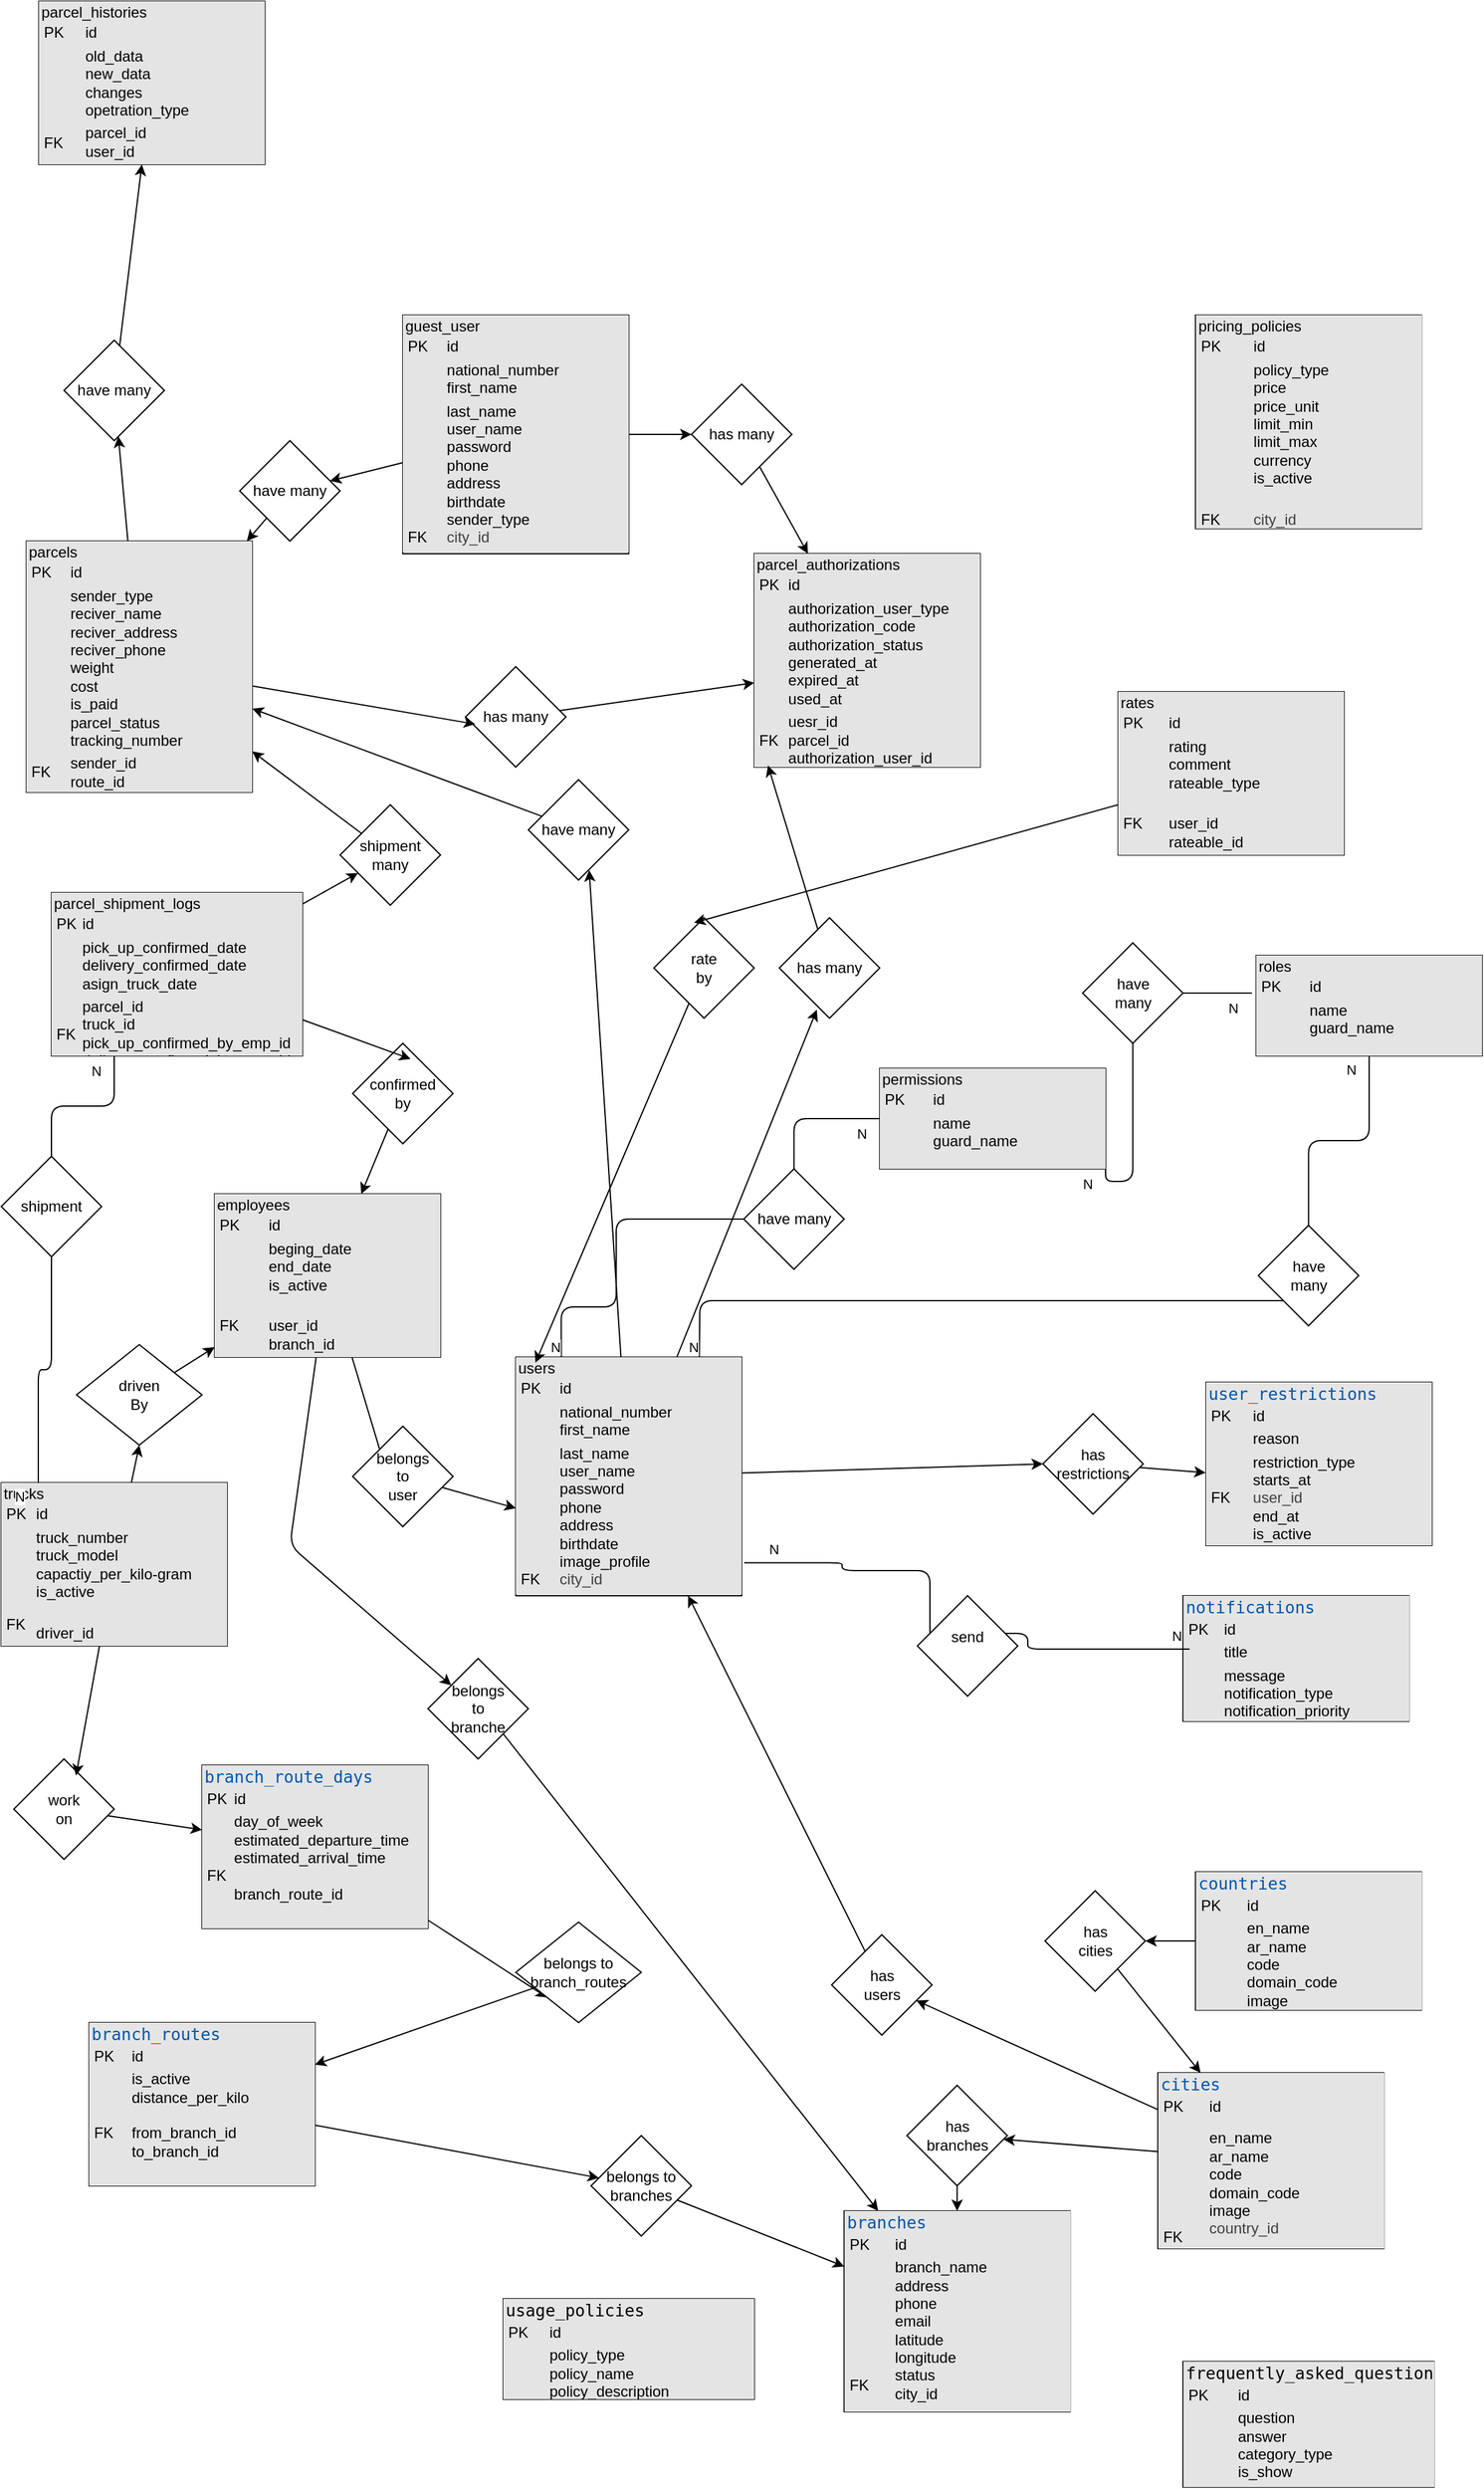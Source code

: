 <mxfile>
    <diagram id="hhFSmfaqC5UD3m9N-PZh" name="Page-1">
        <mxGraphModel dx="4063" dy="1609" grid="1" gridSize="10" guides="1" tooltips="1" connect="1" arrows="1" fold="1" page="1" pageScale="1" pageWidth="1200" pageHeight="1100" math="0" shadow="0">
            <root>
                <mxCell id="0"/>
                <mxCell id="1" parent="0"/>
                <mxCell id="9" style="edgeStyle=none;html=1;entryX=0;entryY=0.5;entryDx=0;entryDy=0;" edge="1" parent="1" source="7" target="8">
                    <mxGeometry relative="1" as="geometry"/>
                </mxCell>
                <mxCell id="7" value="&lt;div style=&quot;box-sizing: border-box; width: 100%; background: rgb(228, 228, 228); padding: 2px;&quot;&gt;users&lt;table style=&quot;background-color: transparent; font-size: 1em; width: 100%;&quot; cellpadding=&quot;2&quot; cellspacing=&quot;0&quot;&gt;&lt;tbody&gt;&lt;tr&gt;&lt;td&gt;PK&lt;/td&gt;&lt;td&gt;id&lt;/td&gt;&lt;/tr&gt;&lt;tr&gt;&lt;td&gt;&lt;br&gt;&lt;/td&gt;&lt;td&gt;national_number&lt;br&gt;first_name&lt;br&gt;&lt;/td&gt;&lt;/tr&gt;&lt;tr&gt;&lt;td&gt;&lt;br&gt;&lt;br&gt;&lt;br&gt;&lt;br&gt;&lt;br&gt;&lt;br&gt;&lt;br&gt;FK&lt;/td&gt;&lt;td&gt;last_name&lt;br&gt;user_name&lt;br&gt;password&lt;br&gt;phone&lt;br&gt;address&lt;br&gt;birthdate&lt;br&gt;image_profile&lt;br&gt;&lt;span style=&quot;color: rgb(63, 63, 63);&quot;&gt;city_id&lt;/span&gt;&lt;br&gt;&lt;/td&gt;&lt;/tr&gt;&lt;/tbody&gt;&lt;/table&gt;&lt;/div&gt;" style="verticalAlign=top;align=left;overflow=fill;html=1;whiteSpace=wrap;" vertex="1" parent="1">
                    <mxGeometry x="-790" y="1130" width="180" height="190" as="geometry"/>
                </mxCell>
                <mxCell id="8" value="has restrictions" style="rhombus;whiteSpace=wrap;html=1;" vertex="1" parent="1">
                    <mxGeometry x="-370" y="1175" width="80" height="80" as="geometry"/>
                </mxCell>
                <mxCell id="10" value="&lt;div style=&quot;box-sizing: border-box; width: 100%; background: rgb(228, 228, 228); padding: 2px;&quot;&gt;&lt;span style=&quot;color: rgb(0, 85, 170); font-family: monospace; font-size: 13.12px; background-color: rgb(229, 229, 229);&quot;&gt;user_restrictions&lt;/span&gt;&lt;br&gt;&lt;table style=&quot;background-color: transparent; font-size: 1em; width: 100%;&quot; cellpadding=&quot;2&quot; cellspacing=&quot;0&quot;&gt;&lt;tbody&gt;&lt;tr&gt;&lt;td&gt;PK&lt;/td&gt;&lt;td&gt;id&lt;/td&gt;&lt;/tr&gt;&lt;tr&gt;&lt;td&gt;&lt;br&gt;&lt;/td&gt;&lt;td&gt;reason&lt;/td&gt;&lt;/tr&gt;&lt;tr&gt;&lt;td&gt;FK&lt;/td&gt;&lt;td&gt;restriction_type&lt;br&gt;starts_at&lt;br&gt;&lt;span style=&quot;color: rgb(63, 63, 63);&quot;&gt;user_id&lt;/span&gt;&lt;br&gt;end_at&lt;br&gt;is_active&lt;br&gt;&lt;/td&gt;&lt;/tr&gt;&lt;/tbody&gt;&lt;/table&gt;&lt;/div&gt;" style="verticalAlign=top;align=left;overflow=fill;html=1;whiteSpace=wrap;" vertex="1" parent="1">
                    <mxGeometry x="-240" y="1150" width="180" height="130" as="geometry"/>
                </mxCell>
                <mxCell id="11" style="edgeStyle=none;html=1;entryX=-0.002;entryY=0.554;entryDx=0;entryDy=0;entryPerimeter=0;" edge="1" parent="1" source="8" target="10">
                    <mxGeometry relative="1" as="geometry"/>
                </mxCell>
                <mxCell id="15" style="edgeStyle=none;html=1;entryX=1;entryY=0.5;entryDx=0;entryDy=0;" edge="1" parent="1" source="12" target="14">
                    <mxGeometry relative="1" as="geometry"/>
                </mxCell>
                <mxCell id="12" value="&lt;div style=&quot;box-sizing: border-box; width: 100%; background: rgb(228, 228, 228); padding: 2px;&quot;&gt;&lt;span style=&quot;color: rgb(0, 85, 170); font-family: monospace; font-size: 13.12px; background-color: rgb(229, 229, 229);&quot;&gt;countries&lt;/span&gt;&lt;br&gt;&lt;table style=&quot;background-color: transparent; font-size: 1em; width: 100%;&quot; cellpadding=&quot;2&quot; cellspacing=&quot;0&quot;&gt;&lt;tbody&gt;&lt;tr&gt;&lt;td&gt;PK&lt;/td&gt;&lt;td&gt;id&lt;/td&gt;&lt;/tr&gt;&lt;tr&gt;&lt;td&gt;&lt;br&gt;&lt;/td&gt;&lt;td&gt;en_name&lt;br&gt;ar_name&lt;br&gt;code&lt;br&gt;domain_code&lt;br&gt;image&lt;/td&gt;&lt;/tr&gt;&lt;tr&gt;&lt;td&gt;&lt;br&gt;&lt;/td&gt;&lt;td&gt;&lt;br&gt;&lt;/td&gt;&lt;/tr&gt;&lt;/tbody&gt;&lt;/table&gt;&lt;/div&gt;" style="verticalAlign=top;align=left;overflow=fill;html=1;whiteSpace=wrap;" vertex="1" parent="1">
                    <mxGeometry x="-248.33" y="1540" width="180" height="110" as="geometry"/>
                </mxCell>
                <mxCell id="20" style="edgeStyle=none;html=1;" edge="1" parent="1" source="13" target="18">
                    <mxGeometry relative="1" as="geometry"/>
                </mxCell>
                <mxCell id="24" style="edgeStyle=none;html=1;" edge="1" parent="1" source="13" target="23">
                    <mxGeometry relative="1" as="geometry"/>
                </mxCell>
                <mxCell id="13" value="&lt;div style=&quot;box-sizing: border-box; width: 100%; background: rgb(228, 228, 228); padding: 2px;&quot;&gt;&lt;span style=&quot;color: rgb(0, 85, 170); font-family: monospace; font-size: 13.12px; background-color: rgb(229, 229, 229);&quot;&gt;cities&lt;/span&gt;&lt;br&gt;&lt;table style=&quot;background-color: transparent; font-size: 1em; width: 100%;&quot; cellpadding=&quot;2&quot; cellspacing=&quot;0&quot;&gt;&lt;tbody&gt;&lt;tr&gt;&lt;td&gt;PK&lt;/td&gt;&lt;td&gt;id&lt;/td&gt;&lt;/tr&gt;&lt;tr&gt;&lt;td&gt;&lt;br&gt;&lt;br&gt;&lt;br&gt;&lt;br&gt;&lt;br&gt;&lt;br&gt;FK&lt;/td&gt;&lt;td&gt;en_name&lt;br&gt;ar_name&lt;br&gt;code&lt;br&gt;domain_code&lt;br&gt;image&lt;br&gt;&lt;span style=&quot;color: rgb(63, 63, 63);&quot;&gt;country_id&lt;/span&gt;&lt;br&gt;&lt;/td&gt;&lt;/tr&gt;&lt;tr&gt;&lt;td&gt;&lt;br&gt;&lt;/td&gt;&lt;td&gt;&lt;br&gt;&lt;/td&gt;&lt;/tr&gt;&lt;/tbody&gt;&lt;/table&gt;&lt;/div&gt;" style="verticalAlign=top;align=left;overflow=fill;html=1;whiteSpace=wrap;" vertex="1" parent="1">
                    <mxGeometry x="-278.33" y="1700" width="180" height="140" as="geometry"/>
                </mxCell>
                <mxCell id="16" style="edgeStyle=none;html=1;" edge="1" parent="1" source="14" target="13">
                    <mxGeometry relative="1" as="geometry"/>
                </mxCell>
                <mxCell id="14" value="has&lt;div&gt;cities&lt;/div&gt;" style="rhombus;whiteSpace=wrap;html=1;" vertex="1" parent="1">
                    <mxGeometry x="-368.33" y="1555" width="80" height="80" as="geometry"/>
                </mxCell>
                <mxCell id="19" style="edgeStyle=none;html=1;" edge="1" parent="1" source="18" target="7">
                    <mxGeometry relative="1" as="geometry"/>
                </mxCell>
                <mxCell id="18" value="has&lt;div&gt;users&lt;/div&gt;" style="rhombus;whiteSpace=wrap;html=1;" vertex="1" parent="1">
                    <mxGeometry x="-538.33" y="1590" width="80" height="80" as="geometry"/>
                </mxCell>
                <mxCell id="22" value="&lt;div style=&quot;box-sizing: border-box; width: 100%; background: rgb(228, 228, 228); padding: 2px;&quot;&gt;&lt;font face=&quot;monospace&quot; color=&quot;#0055aa&quot;&gt;&lt;span style=&quot;font-size: 13.12px; background-color: rgb(229, 229, 229);&quot;&gt;branches&lt;/span&gt;&lt;/font&gt;&lt;br&gt;&lt;table style=&quot;background-color: transparent; font-size: 1em; width: 100%;&quot; cellpadding=&quot;2&quot; cellspacing=&quot;0&quot;&gt;&lt;tbody&gt;&lt;tr&gt;&lt;td&gt;PK&lt;/td&gt;&lt;td&gt;id&lt;/td&gt;&lt;/tr&gt;&lt;tr&gt;&lt;td&gt;&lt;br&gt;&lt;br&gt;&lt;br&gt;&lt;br&gt;&lt;br&gt;&lt;br&gt;FK&lt;/td&gt;&lt;td&gt;branch_name&lt;br&gt;address&lt;br&gt;phone&lt;br&gt;email&lt;br&gt;latitude&lt;br&gt;longitude&lt;br&gt;status&lt;br&gt;city_id&lt;/td&gt;&lt;/tr&gt;&lt;tr&gt;&lt;td&gt;&lt;br&gt;&lt;/td&gt;&lt;td&gt;&lt;br&gt;&lt;/td&gt;&lt;/tr&gt;&lt;/tbody&gt;&lt;/table&gt;&lt;/div&gt;" style="verticalAlign=top;align=left;overflow=fill;html=1;whiteSpace=wrap;" vertex="1" parent="1">
                    <mxGeometry x="-528.33" y="1810" width="180" height="160" as="geometry"/>
                </mxCell>
                <mxCell id="26" style="edgeStyle=none;html=1;entryX=0.5;entryY=0;entryDx=0;entryDy=0;" edge="1" parent="1" source="23" target="22">
                    <mxGeometry relative="1" as="geometry"/>
                </mxCell>
                <mxCell id="23" value="has&lt;div&gt;branches&lt;/div&gt;" style="rhombus;whiteSpace=wrap;html=1;" vertex="1" parent="1">
                    <mxGeometry x="-478.33" y="1710" width="80" height="80" as="geometry"/>
                </mxCell>
                <mxCell id="31" style="edgeStyle=none;html=1;" edge="1" parent="1" source="27" target="28">
                    <mxGeometry relative="1" as="geometry"/>
                </mxCell>
                <mxCell id="27" value="&lt;div style=&quot;box-sizing: border-box; width: 100%; background: rgb(228, 228, 228); padding: 2px;&quot;&gt;&lt;font face=&quot;monospace&quot; color=&quot;#0055aa&quot;&gt;&lt;span style=&quot;font-size: 13.12px; background-color: rgb(229, 229, 229);&quot;&gt;branch_routes&lt;/span&gt;&lt;/font&gt;&lt;br&gt;&lt;table style=&quot;background-color: transparent; font-size: 1em; width: 100%;&quot; cellpadding=&quot;2&quot; cellspacing=&quot;0&quot;&gt;&lt;tbody&gt;&lt;tr&gt;&lt;td&gt;PK&lt;/td&gt;&lt;td&gt;id&lt;/td&gt;&lt;/tr&gt;&lt;tr&gt;&lt;td&gt;&lt;br&gt;&lt;br&gt;FK&lt;/td&gt;&lt;td&gt;is_active&lt;br&gt;distance_per_kilo&lt;br&gt;&lt;br&gt;from_branch_id&lt;br&gt;to_branch_id&lt;/td&gt;&lt;/tr&gt;&lt;tr&gt;&lt;td&gt;&lt;br&gt;&lt;/td&gt;&lt;td&gt;&lt;br&gt;&lt;/td&gt;&lt;/tr&gt;&lt;/tbody&gt;&lt;/table&gt;&lt;/div&gt;" style="verticalAlign=top;align=left;overflow=fill;html=1;whiteSpace=wrap;" vertex="1" parent="1">
                    <mxGeometry x="-1130" y="1660" width="180" height="130" as="geometry"/>
                </mxCell>
                <mxCell id="32" style="edgeStyle=none;html=1;" edge="1" parent="1" source="28" target="22">
                    <mxGeometry relative="1" as="geometry">
                        <mxPoint x="-672" y="2007" as="sourcePoint"/>
                    </mxGeometry>
                </mxCell>
                <mxCell id="28" value="&lt;div&gt;belongs to&lt;/div&gt;&lt;div&gt;branches&lt;/div&gt;" style="rhombus;whiteSpace=wrap;html=1;" vertex="1" parent="1">
                    <mxGeometry x="-730" y="1750" width="80" height="80" as="geometry"/>
                </mxCell>
                <mxCell id="35" style="edgeStyle=none;html=1;entryX=0;entryY=1;entryDx=0;entryDy=0;" edge="1" parent="1" source="33" target="34">
                    <mxGeometry relative="1" as="geometry"/>
                </mxCell>
                <mxCell id="33" value="&lt;div style=&quot;box-sizing: border-box; width: 100%; background: rgb(228, 228, 228); padding: 2px;&quot;&gt;&lt;font face=&quot;monospace&quot; color=&quot;#0055aa&quot;&gt;&lt;span style=&quot;font-size: 13.12px; background-color: rgb(229, 229, 229);&quot;&gt;branch_route_days&lt;/span&gt;&lt;/font&gt;&lt;br&gt;&lt;table style=&quot;background-color: transparent; font-size: 1em; width: 100%;&quot; cellpadding=&quot;2&quot; cellspacing=&quot;0&quot;&gt;&lt;tbody&gt;&lt;tr&gt;&lt;td&gt;PK&lt;/td&gt;&lt;td&gt;id&lt;/td&gt;&lt;/tr&gt;&lt;tr&gt;&lt;td&gt;&lt;br&gt;&lt;br&gt;FK&lt;/td&gt;&lt;td&gt;day_of_week&lt;br&gt;estimated_departure_time&lt;br&gt;estimated_arrival_time&lt;br&gt;&lt;br&gt;branch_route_id&lt;/td&gt;&lt;/tr&gt;&lt;tr&gt;&lt;td&gt;&lt;br&gt;&lt;/td&gt;&lt;td&gt;&lt;br&gt;&lt;/td&gt;&lt;/tr&gt;&lt;/tbody&gt;&lt;/table&gt;&lt;/div&gt;" style="verticalAlign=top;align=left;overflow=fill;html=1;whiteSpace=wrap;" vertex="1" parent="1">
                    <mxGeometry x="-1040" y="1455" width="180" height="130" as="geometry"/>
                </mxCell>
                <mxCell id="36" style="edgeStyle=none;html=1;" edge="1" parent="1" source="34" target="27">
                    <mxGeometry relative="1" as="geometry"/>
                </mxCell>
                <mxCell id="34" value="&lt;div&gt;belongs to&lt;/div&gt;&lt;div&gt;branch_routes&lt;/div&gt;" style="rhombus;whiteSpace=wrap;html=1;" vertex="1" parent="1">
                    <mxGeometry x="-790" y="1580" width="100" height="80" as="geometry"/>
                </mxCell>
                <mxCell id="39" style="edgeStyle=none;html=1;entryX=0.5;entryY=1;entryDx=0;entryDy=0;" edge="1" parent="1" source="37" target="38">
                    <mxGeometry relative="1" as="geometry"/>
                </mxCell>
                <mxCell id="42" style="edgeStyle=none;html=1;" edge="1" parent="1" source="37" target="41">
                    <mxGeometry relative="1" as="geometry">
                        <Array as="points">
                            <mxPoint x="-970" y="1280"/>
                        </Array>
                    </mxGeometry>
                </mxCell>
                <mxCell id="37" value="&lt;div style=&quot;box-sizing: border-box; width: 100%; background: rgb(228, 228, 228); padding: 2px;&quot;&gt;employees&lt;table style=&quot;background-color: transparent; font-size: 1em; width: 100%;&quot; cellpadding=&quot;2&quot; cellspacing=&quot;0&quot;&gt;&lt;tbody&gt;&lt;tr&gt;&lt;td&gt;PK&lt;/td&gt;&lt;td&gt;id&lt;/td&gt;&lt;/tr&gt;&lt;tr&gt;&lt;td&gt;&lt;br&gt;&lt;/td&gt;&lt;td&gt;beging_date&lt;br&gt;end_date&lt;br&gt;is_active&lt;/td&gt;&lt;/tr&gt;&lt;tr&gt;&lt;td&gt;FK&lt;/td&gt;&lt;td&gt;&lt;br&gt;user_id&lt;br&gt;branch_id&lt;/td&gt;&lt;/tr&gt;&lt;/tbody&gt;&lt;/table&gt;&lt;/div&gt;" style="verticalAlign=top;align=left;overflow=fill;html=1;whiteSpace=wrap;" vertex="1" parent="1">
                    <mxGeometry x="-1030" y="1000" width="180" height="130" as="geometry"/>
                </mxCell>
                <mxCell id="38" value="belongs&lt;div&gt;to&lt;/div&gt;&lt;div&gt;user&lt;/div&gt;" style="rhombus;whiteSpace=wrap;html=1;" vertex="1" parent="1">
                    <mxGeometry x="-920" y="1185" width="80" height="80" as="geometry"/>
                </mxCell>
                <mxCell id="40" style="edgeStyle=none;html=1;entryX=0;entryY=0.633;entryDx=0;entryDy=0;entryPerimeter=0;" edge="1" parent="1" source="38" target="7">
                    <mxGeometry relative="1" as="geometry"/>
                </mxCell>
                <mxCell id="43" style="edgeStyle=none;html=1;exitX=1;exitY=1;exitDx=0;exitDy=0;" edge="1" parent="1" source="41" target="22">
                    <mxGeometry relative="1" as="geometry"/>
                </mxCell>
                <mxCell id="41" value="belongs&lt;div&gt;to&lt;/div&gt;&lt;div&gt;branche&lt;/div&gt;" style="rhombus;whiteSpace=wrap;html=1;" vertex="1" parent="1">
                    <mxGeometry x="-860" y="1370" width="80" height="80" as="geometry"/>
                </mxCell>
                <mxCell id="44" value="&lt;div style=&quot;box-sizing: border-box; width: 100%; background: rgb(228, 228, 228); padding: 2px;&quot;&gt;&lt;font face=&quot;monospace&quot;&gt;&lt;span style=&quot;font-size: 13.12px; background-color: rgb(229, 229, 229);&quot;&gt;frequently_asked_question&lt;/span&gt;&lt;/font&gt;&lt;br&gt;&lt;table style=&quot;background-color: transparent; font-size: 1em; width: 100%;&quot; cellpadding=&quot;2&quot; cellspacing=&quot;0&quot;&gt;&lt;tbody&gt;&lt;tr&gt;&lt;td&gt;PK&lt;/td&gt;&lt;td&gt;id&lt;/td&gt;&lt;/tr&gt;&lt;tr&gt;&lt;td&gt;&lt;br&gt;&lt;br&gt;&lt;/td&gt;&lt;td&gt;question&lt;br&gt;answer&lt;br&gt;category_type&lt;br&gt;is_show&lt;/td&gt;&lt;/tr&gt;&lt;tr&gt;&lt;td&gt;&lt;br&gt;&lt;/td&gt;&lt;td&gt;&lt;br&gt;&lt;/td&gt;&lt;/tr&gt;&lt;/tbody&gt;&lt;/table&gt;&lt;/div&gt;" style="verticalAlign=top;align=left;overflow=fill;html=1;whiteSpace=wrap;" vertex="1" parent="1">
                    <mxGeometry x="-258.33" y="1930" width="200" height="100" as="geometry"/>
                </mxCell>
                <mxCell id="111" style="edgeStyle=none;html=1;" edge="1" parent="1" source="46" target="110">
                    <mxGeometry relative="1" as="geometry"/>
                </mxCell>
                <mxCell id="46" value="&lt;div style=&quot;box-sizing: border-box; width: 100%; background: rgb(228, 228, 228); padding: 2px;&quot;&gt;parcels&lt;br&gt;&lt;table style=&quot;background-color: transparent; font-size: 1em; width: 100%;&quot; cellpadding=&quot;2&quot; cellspacing=&quot;0&quot;&gt;&lt;tbody&gt;&lt;tr&gt;&lt;td&gt;PK&lt;/td&gt;&lt;td&gt;id&lt;br&gt;&lt;/td&gt;&lt;/tr&gt;&lt;tr&gt;&lt;td&gt;&lt;br&gt;&lt;/td&gt;&lt;td&gt;sender_type&lt;br&gt;reciver_name&lt;br&gt;reciver_address&lt;br&gt;reciver_phone&lt;br&gt;weight&lt;br&gt;cost&lt;br&gt;is_paid&lt;br&gt;parcel_status&lt;br&gt;tracking_number&lt;/td&gt;&lt;/tr&gt;&lt;tr&gt;&lt;td&gt;FK&lt;/td&gt;&lt;td&gt;sender_id&lt;br&gt;route_id&lt;/td&gt;&lt;/tr&gt;&lt;/tbody&gt;&lt;/table&gt;&lt;/div&gt;" style="verticalAlign=top;align=left;overflow=fill;html=1;whiteSpace=wrap;" vertex="1" parent="1">
                    <mxGeometry x="-1180" y="480" width="180" height="200" as="geometry"/>
                </mxCell>
                <mxCell id="47" value="&lt;div style=&quot;box-sizing: border-box; width: 100%; background: rgb(228, 228, 228); padding: 2px;&quot;&gt;permissions&lt;br&gt;&lt;table style=&quot;background-color: transparent; font-size: 1em; width: 100%;&quot; cellpadding=&quot;2&quot; cellspacing=&quot;0&quot;&gt;&lt;tbody&gt;&lt;tr&gt;&lt;td&gt;PK&lt;/td&gt;&lt;td&gt;id&lt;/td&gt;&lt;/tr&gt;&lt;tr&gt;&lt;td&gt;&lt;br&gt;&lt;/td&gt;&lt;td&gt;name&lt;br&gt;guard_name&lt;/td&gt;&lt;/tr&gt;&lt;tr&gt;&lt;td&gt;&lt;br&gt;&lt;/td&gt;&lt;td&gt;&lt;br&gt;&lt;/td&gt;&lt;/tr&gt;&lt;/tbody&gt;&lt;/table&gt;&lt;/div&gt;" style="verticalAlign=top;align=left;overflow=fill;html=1;whiteSpace=wrap;" vertex="1" parent="1">
                    <mxGeometry x="-500" y="900" width="180" height="80" as="geometry"/>
                </mxCell>
                <mxCell id="48" value="&lt;div style=&quot;box-sizing: border-box; width: 100%; background: rgb(228, 228, 228); padding: 2px;&quot;&gt;roles&lt;br&gt;&lt;table style=&quot;background-color: transparent; font-size: 1em; width: 100%;&quot; cellpadding=&quot;2&quot; cellspacing=&quot;0&quot;&gt;&lt;tbody&gt;&lt;tr&gt;&lt;td&gt;PK&lt;/td&gt;&lt;td&gt;id&lt;/td&gt;&lt;/tr&gt;&lt;tr&gt;&lt;td&gt;&lt;br&gt;&lt;/td&gt;&lt;td&gt;name&lt;br&gt;guard_name&lt;/td&gt;&lt;/tr&gt;&lt;tr&gt;&lt;td&gt;&lt;br&gt;&lt;/td&gt;&lt;td&gt;&lt;br&gt;&lt;/td&gt;&lt;/tr&gt;&lt;/tbody&gt;&lt;/table&gt;&lt;/div&gt;" style="verticalAlign=top;align=left;overflow=fill;html=1;whiteSpace=wrap;" vertex="1" parent="1">
                    <mxGeometry x="-200" y="810" width="180" height="80" as="geometry"/>
                </mxCell>
                <mxCell id="49" value="have many" style="rhombus;whiteSpace=wrap;html=1;" vertex="1" parent="1">
                    <mxGeometry x="-608.33" y="980" width="80" height="80" as="geometry"/>
                </mxCell>
                <mxCell id="58" value="" style="endArrow=none;html=1;edgeStyle=orthogonalEdgeStyle;entryX=0;entryY=0;entryDx=0;entryDy=0;" edge="1" parent="1" source="49">
                    <mxGeometry relative="1" as="geometry">
                        <mxPoint x="-789.94" y="976.8" as="sourcePoint"/>
                        <mxPoint x="-753.78" y="1130" as="targetPoint"/>
                        <Array as="points">
                            <mxPoint x="-710" y="1090"/>
                            <mxPoint x="-754" y="1090"/>
                        </Array>
                    </mxGeometry>
                </mxCell>
                <mxCell id="60" value="N" style="edgeLabel;resizable=0;html=1;align=right;verticalAlign=bottom;" connectable="0" vertex="1" parent="58">
                    <mxGeometry x="1" relative="1" as="geometry"/>
                </mxCell>
                <mxCell id="63" value="" style="endArrow=none;html=1;edgeStyle=orthogonalEdgeStyle;exitX=0.5;exitY=0;exitDx=0;exitDy=0;entryX=0;entryY=0.5;entryDx=0;entryDy=0;" edge="1" parent="1" source="49" target="47">
                    <mxGeometry relative="1" as="geometry">
                        <mxPoint x="-870.0" y="936.24" as="sourcePoint"/>
                        <mxPoint x="-696.779" y="840" as="targetPoint"/>
                    </mxGeometry>
                </mxCell>
                <mxCell id="64" value="N" style="edgeLabel;resizable=0;html=1;align=right;verticalAlign=bottom;" connectable="0" vertex="1" parent="63">
                    <mxGeometry x="1" relative="1" as="geometry">
                        <mxPoint x="-10" y="20" as="offset"/>
                    </mxGeometry>
                </mxCell>
                <mxCell id="65" value="have&lt;div&gt;many&lt;/div&gt;" style="rhombus;whiteSpace=wrap;html=1;" vertex="1" parent="1">
                    <mxGeometry x="-198.33" y="1025" width="80" height="80" as="geometry"/>
                </mxCell>
                <mxCell id="67" value="" style="endArrow=none;html=1;edgeStyle=orthogonalEdgeStyle;entryX=0;entryY=0;entryDx=0;entryDy=0;exitX=0;exitY=1;exitDx=0;exitDy=0;" edge="1" parent="1" source="65">
                    <mxGeometry relative="1" as="geometry">
                        <mxPoint x="-680" y="1010" as="sourcePoint"/>
                        <mxPoint x="-643.78" y="1130" as="targetPoint"/>
                    </mxGeometry>
                </mxCell>
                <mxCell id="68" value="N" style="edgeLabel;resizable=0;html=1;align=right;verticalAlign=bottom;" connectable="0" vertex="1" parent="67">
                    <mxGeometry x="1" relative="1" as="geometry"/>
                </mxCell>
                <mxCell id="69" value="" style="endArrow=none;html=1;edgeStyle=orthogonalEdgeStyle;entryX=0.5;entryY=1;entryDx=0;entryDy=0;" edge="1" parent="1" source="65" target="48">
                    <mxGeometry relative="1" as="geometry">
                        <mxPoint x="-156.5" y="976" as="sourcePoint"/>
                        <mxPoint x="-183.5" y="880" as="targetPoint"/>
                    </mxGeometry>
                </mxCell>
                <mxCell id="70" value="N" style="edgeLabel;resizable=0;html=1;align=right;verticalAlign=bottom;" connectable="0" vertex="1" parent="69">
                    <mxGeometry x="1" relative="1" as="geometry">
                        <mxPoint x="-10" y="20" as="offset"/>
                    </mxGeometry>
                </mxCell>
                <mxCell id="71" value="have&lt;div&gt;many&lt;/div&gt;" style="rhombus;whiteSpace=wrap;html=1;" vertex="1" parent="1">
                    <mxGeometry x="-338.33" y="800" width="80" height="80" as="geometry"/>
                </mxCell>
                <mxCell id="72" value="" style="endArrow=none;html=1;edgeStyle=orthogonalEdgeStyle;entryX=1;entryY=1;entryDx=0;entryDy=0;" edge="1" parent="1" source="71" target="47">
                    <mxGeometry relative="1" as="geometry">
                        <mxPoint x="-284.57" y="870" as="sourcePoint"/>
                        <mxPoint x="-435.39" y="922.32" as="targetPoint"/>
                    </mxGeometry>
                </mxCell>
                <mxCell id="73" value="N" style="edgeLabel;resizable=0;html=1;align=right;verticalAlign=bottom;" connectable="0" vertex="1" parent="72">
                    <mxGeometry x="1" relative="1" as="geometry">
                        <mxPoint x="-10" y="20" as="offset"/>
                    </mxGeometry>
                </mxCell>
                <mxCell id="74" value="" style="endArrow=none;html=1;edgeStyle=orthogonalEdgeStyle;entryX=-0.019;entryY=0.375;entryDx=0;entryDy=0;entryPerimeter=0;exitX=1;exitY=0.5;exitDx=0;exitDy=0;" edge="1" parent="1" source="71" target="48">
                    <mxGeometry relative="1" as="geometry">
                        <mxPoint x="-200" y="1010" as="sourcePoint"/>
                        <mxPoint x="-173.5" y="890" as="targetPoint"/>
                    </mxGeometry>
                </mxCell>
                <mxCell id="75" value="N" style="edgeLabel;resizable=0;html=1;align=right;verticalAlign=bottom;" connectable="0" vertex="1" parent="74">
                    <mxGeometry x="1" relative="1" as="geometry">
                        <mxPoint x="-10" y="20" as="offset"/>
                    </mxGeometry>
                </mxCell>
                <mxCell id="76" value="&lt;div style=&quot;box-sizing: border-box; width: 100%; background: rgb(228, 228, 228); padding: 2px;&quot;&gt;trucks&lt;table style=&quot;background-color: transparent; font-size: 1em; width: 100%;&quot; cellpadding=&quot;2&quot; cellspacing=&quot;0&quot;&gt;&lt;tbody&gt;&lt;tr&gt;&lt;td&gt;PK&lt;/td&gt;&lt;td&gt;id&lt;/td&gt;&lt;/tr&gt;&lt;tr&gt;&lt;td&gt;&lt;br&gt;&lt;/td&gt;&lt;td&gt;truck_number&lt;br&gt;truck_model&lt;br&gt;capactiy_per_kilo-gram&lt;br&gt;is_active&lt;/td&gt;&lt;/tr&gt;&lt;tr&gt;&lt;td&gt;FK&lt;/td&gt;&lt;td&gt;&lt;br&gt;driver_id&lt;/td&gt;&lt;/tr&gt;&lt;/tbody&gt;&lt;/table&gt;&lt;/div&gt;" style="verticalAlign=top;align=left;overflow=fill;html=1;whiteSpace=wrap;" vertex="1" parent="1">
                    <mxGeometry x="-1200" y="1230" width="180" height="130" as="geometry"/>
                </mxCell>
                <mxCell id="78" style="edgeStyle=none;html=1;" edge="1" parent="1" source="77" target="37">
                    <mxGeometry relative="1" as="geometry"/>
                </mxCell>
                <mxCell id="77" value="driven&lt;div&gt;By&lt;/div&gt;" style="rhombus;whiteSpace=wrap;html=1;" vertex="1" parent="1">
                    <mxGeometry x="-1140" y="1120" width="100" height="80" as="geometry"/>
                </mxCell>
                <mxCell id="79" style="edgeStyle=none;html=1;entryX=0.5;entryY=1;entryDx=0;entryDy=0;" edge="1" parent="1" source="76" target="77">
                    <mxGeometry relative="1" as="geometry"/>
                </mxCell>
                <mxCell id="80" value="&lt;div style=&quot;box-sizing: border-box; width: 100%; background: rgb(228, 228, 228); padding: 2px;&quot;&gt;&lt;font face=&quot;monospace&quot;&gt;&lt;span style=&quot;font-size: 13.12px; background-color: rgb(229, 229, 229);&quot;&gt;usage_policies&lt;/span&gt;&lt;/font&gt;&lt;br&gt;&lt;table style=&quot;background-color: transparent; font-size: 1em; width: 100%;&quot; cellpadding=&quot;2&quot; cellspacing=&quot;0&quot;&gt;&lt;tbody&gt;&lt;tr&gt;&lt;td&gt;PK&lt;/td&gt;&lt;td&gt;id&lt;/td&gt;&lt;/tr&gt;&lt;tr&gt;&lt;td&gt;&lt;br&gt;&lt;br&gt;&lt;/td&gt;&lt;td&gt;policy_type&lt;br&gt;policy_name&lt;br&gt;policy_description&lt;br&gt;&lt;/td&gt;&lt;/tr&gt;&lt;tr&gt;&lt;td&gt;&lt;br&gt;&lt;/td&gt;&lt;td&gt;&lt;br&gt;&lt;/td&gt;&lt;/tr&gt;&lt;/tbody&gt;&lt;/table&gt;&lt;/div&gt;" style="verticalAlign=top;align=left;overflow=fill;html=1;whiteSpace=wrap;" vertex="1" parent="1">
                    <mxGeometry x="-800" y="1880" width="200" height="80" as="geometry"/>
                </mxCell>
                <mxCell id="83" style="edgeStyle=none;html=1;" edge="1" parent="1" source="81" target="33">
                    <mxGeometry relative="1" as="geometry"/>
                </mxCell>
                <mxCell id="81" value="work&lt;div&gt;on&lt;/div&gt;" style="rhombus;whiteSpace=wrap;html=1;" vertex="1" parent="1">
                    <mxGeometry x="-1190" y="1450" width="80" height="80" as="geometry"/>
                </mxCell>
                <mxCell id="82" style="edgeStyle=none;html=1;entryX=0.62;entryY=0.165;entryDx=0;entryDy=0;entryPerimeter=0;" edge="1" parent="1" source="76" target="81">
                    <mxGeometry relative="1" as="geometry"/>
                </mxCell>
                <mxCell id="84" value="&lt;div style=&quot;box-sizing: border-box; width: 100%; background: rgb(228, 228, 228); padding: 2px;&quot;&gt;rates&lt;br&gt;&lt;table style=&quot;background-color: transparent; font-size: 1em; width: 100%;&quot; cellpadding=&quot;2&quot; cellspacing=&quot;0&quot;&gt;&lt;tbody&gt;&lt;tr&gt;&lt;td&gt;PK&lt;/td&gt;&lt;td&gt;id&lt;/td&gt;&lt;/tr&gt;&lt;tr&gt;&lt;td&gt;&lt;br&gt;&lt;/td&gt;&lt;td&gt;rating&lt;br&gt;comment&lt;br&gt;rateable_type&lt;/td&gt;&lt;/tr&gt;&lt;tr&gt;&lt;td&gt;FK&lt;/td&gt;&lt;td&gt;&lt;br&gt;user_id&lt;br&gt;rateable_id&lt;/td&gt;&lt;/tr&gt;&lt;/tbody&gt;&lt;/table&gt;&lt;/div&gt;" style="verticalAlign=top;align=left;overflow=fill;html=1;whiteSpace=wrap;" vertex="1" parent="1">
                    <mxGeometry x="-310" y="600" width="180" height="130" as="geometry"/>
                </mxCell>
                <mxCell id="85" value="rate&lt;div&gt;by&lt;/div&gt;" style="rhombus;whiteSpace=wrap;html=1;" vertex="1" parent="1">
                    <mxGeometry x="-680" y="780" width="80" height="80" as="geometry"/>
                </mxCell>
                <mxCell id="86" style="edgeStyle=none;html=1;entryX=0.401;entryY=0.049;entryDx=0;entryDy=0;entryPerimeter=0;" edge="1" parent="1" source="84" target="85">
                    <mxGeometry relative="1" as="geometry"/>
                </mxCell>
                <mxCell id="87" style="edgeStyle=none;html=1;entryX=0.087;entryY=0.023;entryDx=0;entryDy=0;entryPerimeter=0;" edge="1" parent="1" source="85" target="7">
                    <mxGeometry relative="1" as="geometry"/>
                </mxCell>
                <mxCell id="88" value="&lt;div style=&quot;box-sizing: border-box; width: 100%; background: rgb(228, 228, 228); padding: 2px;&quot;&gt;pricing_policies&lt;br&gt;&lt;table style=&quot;background-color: transparent; font-size: 1em; width: 100%;&quot; cellpadding=&quot;2&quot; cellspacing=&quot;0&quot;&gt;&lt;tbody&gt;&lt;tr&gt;&lt;td&gt;PK&lt;/td&gt;&lt;td&gt;id&lt;/td&gt;&lt;/tr&gt;&lt;tr&gt;&lt;td&gt;&lt;br&gt;&lt;/td&gt;&lt;td&gt;policy_type&lt;br&gt;price&lt;br&gt;price_unit&lt;br&gt;limit_min&lt;br&gt;limit_max&lt;br&gt;currency&lt;br&gt;is_active&lt;/td&gt;&lt;/tr&gt;&lt;tr&gt;&lt;td&gt;&lt;br&gt;FK&lt;/td&gt;&lt;td&gt;&lt;br&gt;&lt;span style=&quot;color: rgb(63, 63, 63);&quot;&gt;city_id&lt;/span&gt;&lt;br&gt;&lt;/td&gt;&lt;/tr&gt;&lt;/tbody&gt;&lt;/table&gt;&lt;/div&gt;" style="verticalAlign=top;align=left;overflow=fill;html=1;whiteSpace=wrap;" vertex="1" parent="1">
                    <mxGeometry x="-248.33" y="300" width="180" height="170" as="geometry"/>
                </mxCell>
                <mxCell id="89" value="&lt;div style=&quot;box-sizing: border-box; width: 100%; background: rgb(228, 228, 228); padding: 2px;&quot;&gt;&lt;font face=&quot;monospace&quot; color=&quot;#0055aa&quot;&gt;&lt;span style=&quot;font-size: 13.12px; background-color: rgb(229, 229, 229);&quot;&gt;notifications&lt;/span&gt;&lt;/font&gt;&lt;br&gt;&lt;table style=&quot;background-color: transparent; font-size: 1em; width: 100%;&quot; cellpadding=&quot;2&quot; cellspacing=&quot;0&quot;&gt;&lt;tbody&gt;&lt;tr&gt;&lt;td&gt;PK&lt;/td&gt;&lt;td&gt;id&lt;/td&gt;&lt;/tr&gt;&lt;tr&gt;&lt;td&gt;&lt;br&gt;&lt;/td&gt;&lt;td&gt;title&lt;/td&gt;&lt;/tr&gt;&lt;tr&gt;&lt;td&gt;&lt;br&gt;&lt;/td&gt;&lt;td&gt;message&lt;br&gt;notification_type&lt;br&gt;notification_priority&lt;/td&gt;&lt;/tr&gt;&lt;/tbody&gt;&lt;/table&gt;&lt;/div&gt;" style="verticalAlign=top;align=left;overflow=fill;html=1;whiteSpace=wrap;" vertex="1" parent="1">
                    <mxGeometry x="-258.33" y="1320" width="180" height="100" as="geometry"/>
                </mxCell>
                <mxCell id="91" value="send&lt;div&gt;&lt;br&gt;&lt;/div&gt;" style="rhombus;whiteSpace=wrap;html=1;" vertex="1" parent="1">
                    <mxGeometry x="-470" y="1320" width="80" height="80" as="geometry"/>
                </mxCell>
                <mxCell id="94" value="" style="endArrow=none;html=1;edgeStyle=orthogonalEdgeStyle;entryX=0.029;entryY=0.425;entryDx=0;entryDy=0;entryPerimeter=0;" edge="1" parent="1" source="91" target="89">
                    <mxGeometry relative="1" as="geometry">
                        <mxPoint x="-338.09" y="1375" as="sourcePoint"/>
                        <mxPoint x="-381.87" y="1455" as="targetPoint"/>
                        <Array as="points">
                            <mxPoint x="-382" y="1350"/>
                            <mxPoint x="-382" y="1362"/>
                        </Array>
                    </mxGeometry>
                </mxCell>
                <mxCell id="95" value="N" style="edgeLabel;resizable=0;html=1;align=right;verticalAlign=bottom;" connectable="0" vertex="1" parent="94">
                    <mxGeometry x="1" relative="1" as="geometry">
                        <mxPoint x="-6" y="-2" as="offset"/>
                    </mxGeometry>
                </mxCell>
                <mxCell id="96" value="" style="endArrow=none;html=1;edgeStyle=orthogonalEdgeStyle;entryX=1.011;entryY=0.862;entryDx=0;entryDy=0;entryPerimeter=0;exitX=0.125;exitY=0.375;exitDx=0;exitDy=0;exitPerimeter=0;" edge="1" parent="1" source="91" target="7">
                    <mxGeometry relative="1" as="geometry">
                        <mxPoint x="-570" y="1280" as="sourcePoint"/>
                        <mxPoint x="-423" y="1293" as="targetPoint"/>
                        <Array as="points">
                            <mxPoint x="-460" y="1300"/>
                            <mxPoint x="-530" y="1300"/>
                            <mxPoint x="-530" y="1294"/>
                        </Array>
                    </mxGeometry>
                </mxCell>
                <mxCell id="97" value="N" style="edgeLabel;resizable=0;html=1;align=right;verticalAlign=bottom;" connectable="0" vertex="1" parent="96">
                    <mxGeometry x="1" relative="1" as="geometry">
                        <mxPoint x="28" y="-2" as="offset"/>
                    </mxGeometry>
                </mxCell>
                <mxCell id="104" style="edgeStyle=none;html=1;" edge="1" parent="1" source="98" target="46">
                    <mxGeometry relative="1" as="geometry"/>
                </mxCell>
                <mxCell id="98" value="have many" style="rhombus;whiteSpace=wrap;html=1;" vertex="1" parent="1">
                    <mxGeometry x="-780" y="670" width="80" height="80" as="geometry"/>
                </mxCell>
                <mxCell id="103" style="edgeStyle=none;html=1;entryX=0.606;entryY=0.902;entryDx=0;entryDy=0;entryPerimeter=0;" edge="1" parent="1" source="7" target="98">
                    <mxGeometry relative="1" as="geometry"/>
                </mxCell>
                <mxCell id="107" style="edgeStyle=none;html=1;" edge="1" parent="1" source="105" target="106">
                    <mxGeometry relative="1" as="geometry"/>
                </mxCell>
                <mxCell id="122" style="edgeStyle=none;html=1;" edge="1" parent="1" source="105" target="123">
                    <mxGeometry relative="1" as="geometry">
                        <mxPoint x="-640" y="370" as="targetPoint"/>
                    </mxGeometry>
                </mxCell>
                <mxCell id="105" value="&lt;div style=&quot;box-sizing: border-box; width: 100%; background: rgb(228, 228, 228); padding: 2px;&quot;&gt;guest_user&lt;br&gt;&lt;table style=&quot;background-color: transparent; font-size: 1em; width: 100%;&quot; cellpadding=&quot;2&quot; cellspacing=&quot;0&quot;&gt;&lt;tbody&gt;&lt;tr&gt;&lt;td&gt;PK&lt;/td&gt;&lt;td&gt;id&lt;/td&gt;&lt;/tr&gt;&lt;tr&gt;&lt;td&gt;&lt;br&gt;&lt;/td&gt;&lt;td&gt;national_number&lt;br&gt;first_name&lt;br&gt;&lt;/td&gt;&lt;/tr&gt;&lt;tr&gt;&lt;td&gt;&lt;br&gt;&lt;br&gt;&lt;br&gt;&lt;br&gt;&lt;br&gt;&lt;br&gt;&lt;br&gt;FK&lt;/td&gt;&lt;td&gt;last_name&lt;br&gt;user_name&lt;br&gt;password&lt;br&gt;phone&lt;br&gt;address&lt;br&gt;birthdate&lt;br&gt;sender_type&lt;br&gt;&lt;span style=&quot;color: rgb(63, 63, 63);&quot;&gt;city_id&lt;/span&gt;&lt;br&gt;&lt;/td&gt;&lt;/tr&gt;&lt;/tbody&gt;&lt;/table&gt;&lt;/div&gt;" style="verticalAlign=top;align=left;overflow=fill;html=1;whiteSpace=wrap;" vertex="1" parent="1">
                    <mxGeometry x="-880" y="300" width="180" height="190" as="geometry"/>
                </mxCell>
                <mxCell id="108" style="edgeStyle=none;html=1;" edge="1" parent="1" source="106" target="46">
                    <mxGeometry relative="1" as="geometry"/>
                </mxCell>
                <mxCell id="106" value="have many" style="rhombus;whiteSpace=wrap;html=1;" vertex="1" parent="1">
                    <mxGeometry x="-1010" y="400" width="80" height="80" as="geometry"/>
                </mxCell>
                <mxCell id="109" value="&lt;div style=&quot;box-sizing: border-box; width: 100%; background: rgb(228, 228, 228); padding: 2px;&quot;&gt;parcel_histories&lt;br&gt;&lt;table style=&quot;background-color: transparent; font-size: 1em; width: 100%;&quot; cellpadding=&quot;2&quot; cellspacing=&quot;0&quot;&gt;&lt;tbody&gt;&lt;tr&gt;&lt;td&gt;PK&lt;/td&gt;&lt;td&gt;id&lt;br&gt;&lt;/td&gt;&lt;/tr&gt;&lt;tr&gt;&lt;td&gt;&lt;br&gt;&lt;/td&gt;&lt;td&gt;old_data&lt;br&gt;new_data&lt;br&gt;changes&lt;br&gt;opetration_type&lt;/td&gt;&lt;/tr&gt;&lt;tr&gt;&lt;td&gt;FK&lt;/td&gt;&lt;td&gt;parcel_id&lt;br&gt;user_id&lt;/td&gt;&lt;/tr&gt;&lt;/tbody&gt;&lt;/table&gt;&lt;/div&gt;" style="verticalAlign=top;align=left;overflow=fill;html=1;whiteSpace=wrap;" vertex="1" parent="1">
                    <mxGeometry x="-1170" y="50" width="180" height="130" as="geometry"/>
                </mxCell>
                <mxCell id="112" style="edgeStyle=none;html=1;" edge="1" parent="1" source="110" target="109">
                    <mxGeometry relative="1" as="geometry"/>
                </mxCell>
                <mxCell id="110" value="have many" style="rhombus;whiteSpace=wrap;html=1;" vertex="1" parent="1">
                    <mxGeometry x="-1150" y="320" width="80" height="80" as="geometry"/>
                </mxCell>
                <mxCell id="113" value="&lt;div style=&quot;box-sizing: border-box; width: 100%; background: rgb(228, 228, 228); padding: 2px;&quot;&gt;parcel_authorizations&lt;br&gt;&lt;table style=&quot;background-color: transparent; font-size: 1em; width: 100%;&quot; cellpadding=&quot;2&quot; cellspacing=&quot;0&quot;&gt;&lt;tbody&gt;&lt;tr&gt;&lt;td&gt;PK&lt;/td&gt;&lt;td&gt;id&lt;br&gt;&lt;/td&gt;&lt;/tr&gt;&lt;tr&gt;&lt;td&gt;&lt;br&gt;&lt;/td&gt;&lt;td&gt;authorization_user_type&lt;br&gt;authorization_code&lt;br&gt;authorization_status&lt;br&gt;generated_at&lt;br&gt;expired_at&lt;br&gt;used_at&lt;/td&gt;&lt;/tr&gt;&lt;tr&gt;&lt;td&gt;FK&lt;/td&gt;&lt;td&gt;uesr_id&lt;br&gt;parcel_id&lt;br&gt;authorization_user_id&lt;/td&gt;&lt;/tr&gt;&lt;/tbody&gt;&lt;/table&gt;&lt;/div&gt;" style="verticalAlign=top;align=left;overflow=fill;html=1;whiteSpace=wrap;" vertex="1" parent="1">
                    <mxGeometry x="-600" y="490" width="180" height="170" as="geometry"/>
                </mxCell>
                <mxCell id="116" value="has many" style="rhombus;whiteSpace=wrap;html=1;" vertex="1" parent="1">
                    <mxGeometry x="-830" y="580" width="80" height="80" as="geometry"/>
                </mxCell>
                <mxCell id="117" style="edgeStyle=none;html=1;entryX=0.095;entryY=0.572;entryDx=0;entryDy=0;entryPerimeter=0;" edge="1" parent="1" source="46" target="116">
                    <mxGeometry relative="1" as="geometry"/>
                </mxCell>
                <mxCell id="118" style="edgeStyle=none;html=1;entryX=0;entryY=0.605;entryDx=0;entryDy=0;entryPerimeter=0;" edge="1" parent="1" source="116" target="113">
                    <mxGeometry relative="1" as="geometry"/>
                </mxCell>
                <mxCell id="119" value="has many" style="rhombus;whiteSpace=wrap;html=1;" vertex="1" parent="1">
                    <mxGeometry x="-580" y="780" width="80" height="80" as="geometry"/>
                </mxCell>
                <mxCell id="120" style="edgeStyle=none;html=1;entryX=0.061;entryY=0.992;entryDx=0;entryDy=0;entryPerimeter=0;" edge="1" parent="1" source="119" target="113">
                    <mxGeometry relative="1" as="geometry"/>
                </mxCell>
                <mxCell id="121" style="edgeStyle=none;html=1;entryX=0.373;entryY=0.916;entryDx=0;entryDy=0;entryPerimeter=0;" edge="1" parent="1" source="7" target="119">
                    <mxGeometry relative="1" as="geometry"/>
                </mxCell>
                <mxCell id="124" style="edgeStyle=none;html=1;" edge="1" parent="1" source="123" target="113">
                    <mxGeometry relative="1" as="geometry"/>
                </mxCell>
                <mxCell id="123" value="has many" style="rhombus;whiteSpace=wrap;html=1;" vertex="1" parent="1">
                    <mxGeometry x="-650" y="355" width="80" height="80" as="geometry"/>
                </mxCell>
                <mxCell id="136" style="edgeStyle=none;html=1;" edge="1" parent="1" source="125" target="134">
                    <mxGeometry relative="1" as="geometry"/>
                </mxCell>
                <mxCell id="125" value="&lt;div style=&quot;box-sizing: border-box; width: 100%; background: rgb(228, 228, 228); padding: 2px;&quot;&gt;parcel_shipment_logs&lt;br&gt;&lt;table style=&quot;background-color: transparent; font-size: 1em; width: 100%;&quot; cellpadding=&quot;2&quot; cellspacing=&quot;0&quot;&gt;&lt;tbody&gt;&lt;tr&gt;&lt;td&gt;PK&lt;/td&gt;&lt;td&gt;id&lt;br&gt;&lt;/td&gt;&lt;/tr&gt;&lt;tr&gt;&lt;td&gt;&lt;br&gt;&lt;/td&gt;&lt;td&gt;pick_up_confirmed_date&lt;br&gt;delivery_confirmed_date&lt;br&gt;asign_truck_date&lt;/td&gt;&lt;/tr&gt;&lt;tr&gt;&lt;td&gt;FK&lt;/td&gt;&lt;td&gt;parcel_id&lt;br&gt;truck_id&lt;br&gt;pick_up_confirmed_by_emp_id&lt;br&gt;delivery_confirmed_by_emp_id&lt;br&gt;&lt;/td&gt;&lt;/tr&gt;&lt;/tbody&gt;&lt;/table&gt;&lt;/div&gt;" style="verticalAlign=top;align=left;overflow=fill;html=1;whiteSpace=wrap;" vertex="1" parent="1">
                    <mxGeometry x="-1160" y="760" width="200" height="130" as="geometry"/>
                </mxCell>
                <mxCell id="129" style="edgeStyle=none;html=1;" edge="1" parent="1" source="127" target="37">
                    <mxGeometry relative="1" as="geometry"/>
                </mxCell>
                <mxCell id="127" value="confirmed&lt;div&gt;by&lt;span style=&quot;font-family: monospace; font-size: 0px; text-align: start; text-wrap: nowrap; background-color: transparent;&quot;&gt;%3CmxGraphModel%3E%3Croot%3E%3CmxCell%20id%3D%220%22%2F%3E%3CmxCell%20id%3D%221%22%20parent%3D%220%22%2F%3E%3CmxCell%20id%3D%222%22%20value%3D%22have%20many%22%20style%3D%22rhombus%3BwhiteSpace%3Dwrap%3Bhtml%3D1%3B%22%20vertex%3D%221%22%20parent%3D%221%22%3E%3CmxGeometry%20x%3D%22-760%22%20y%3D%22410%22%20width%3D%2280%22%20height%3D%2280%22%20as%3D%22geometry%22%2F%3E%3C%2FmxCell%3E%3C%2Froot%3E%3C%2FmxGraphModel%3E&lt;/span&gt;&lt;/div&gt;" style="rhombus;whiteSpace=wrap;html=1;" vertex="1" parent="1">
                    <mxGeometry x="-920" y="880" width="80" height="80" as="geometry"/>
                </mxCell>
                <mxCell id="128" style="edgeStyle=none;html=1;entryX=0.577;entryY=0.156;entryDx=0;entryDy=0;entryPerimeter=0;" edge="1" parent="1" source="125" target="127">
                    <mxGeometry relative="1" as="geometry"/>
                </mxCell>
                <mxCell id="137" style="edgeStyle=none;html=1;" edge="1" parent="1" source="134" target="46">
                    <mxGeometry relative="1" as="geometry"/>
                </mxCell>
                <mxCell id="134" value="shipment&lt;div&gt;many&lt;/div&gt;" style="rhombus;whiteSpace=wrap;html=1;" vertex="1" parent="1">
                    <mxGeometry x="-930" y="690" width="80" height="80" as="geometry"/>
                </mxCell>
                <mxCell id="138" value="shipment" style="rhombus;whiteSpace=wrap;html=1;" vertex="1" parent="1">
                    <mxGeometry x="-1200" y="970" width="80" height="80" as="geometry"/>
                </mxCell>
                <mxCell id="139" value="" style="endArrow=none;html=1;edgeStyle=orthogonalEdgeStyle;exitX=0.5;exitY=0;exitDx=0;exitDy=0;entryX=0.25;entryY=1;entryDx=0;entryDy=0;" edge="1" parent="1" source="138" target="125">
                    <mxGeometry relative="1" as="geometry">
                        <mxPoint x="-1170" y="950" as="sourcePoint"/>
                        <mxPoint x="-1102" y="910" as="targetPoint"/>
                    </mxGeometry>
                </mxCell>
                <mxCell id="140" value="N" style="edgeLabel;resizable=0;html=1;align=right;verticalAlign=bottom;" connectable="0" vertex="1" parent="139">
                    <mxGeometry x="1" relative="1" as="geometry">
                        <mxPoint x="-10" y="20" as="offset"/>
                    </mxGeometry>
                </mxCell>
                <mxCell id="143" value="" style="endArrow=none;html=1;edgeStyle=orthogonalEdgeStyle;entryX=0.164;entryY=0.001;entryDx=0;entryDy=0;entryPerimeter=0;" edge="1" parent="1" source="138" target="76">
                    <mxGeometry relative="1" as="geometry">
                        <mxPoint x="-1220" y="1119.53" as="sourcePoint"/>
                        <mxPoint x="-1152" y="1079.53" as="targetPoint"/>
                    </mxGeometry>
                </mxCell>
                <mxCell id="144" value="N" style="edgeLabel;resizable=0;html=1;align=right;verticalAlign=bottom;" connectable="0" vertex="1" parent="143">
                    <mxGeometry x="1" relative="1" as="geometry">
                        <mxPoint x="-10" y="20" as="offset"/>
                    </mxGeometry>
                </mxCell>
            </root>
        </mxGraphModel>
    </diagram>
</mxfile>
